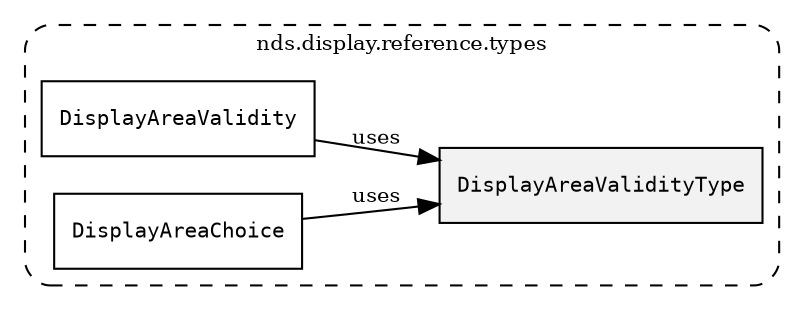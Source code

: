 /**
 * This dot file creates symbol collaboration diagram for DisplayAreaValidityType.
 */
digraph ZSERIO
{
    node [shape=box, fontsize=10];
    rankdir="LR";
    fontsize=10;
    tooltip="DisplayAreaValidityType collaboration diagram";

    subgraph "cluster_nds.display.reference.types"
    {
        style="dashed, rounded";
        label="nds.display.reference.types";
        tooltip="Package nds.display.reference.types";
        href="../../../content/packages/nds.display.reference.types.html#Package-nds-display-reference-types";
        target="_parent";

        "DisplayAreaValidityType" [style="filled", fillcolor="#0000000D", target="_parent", label=<<font face="monospace"><table align="center" border="0" cellspacing="0" cellpadding="0"><tr><td href="../../../content/packages/nds.display.reference.types.html#Enum-DisplayAreaValidityType" title="Enum defined in nds.display.reference.types">DisplayAreaValidityType</td></tr></table></font>>];
        "DisplayAreaValidity" [target="_parent", label=<<font face="monospace"><table align="center" border="0" cellspacing="0" cellpadding="0"><tr><td href="../../../content/packages/nds.display.reference.types.html#Structure-DisplayAreaValidity" title="Structure defined in nds.display.reference.types">DisplayAreaValidity</td></tr></table></font>>];
        "DisplayAreaChoice" [target="_parent", label=<<font face="monospace"><table align="center" border="0" cellspacing="0" cellpadding="0"><tr><td href="../../../content/packages/nds.display.reference.types.html#Choice-DisplayAreaChoice" title="Choice defined in nds.display.reference.types">DisplayAreaChoice</td></tr></table></font>>];
    }

    "DisplayAreaValidity" -> "DisplayAreaValidityType" [label="uses", fontsize=10];
    "DisplayAreaChoice" -> "DisplayAreaValidityType" [label="uses", fontsize=10];
}
